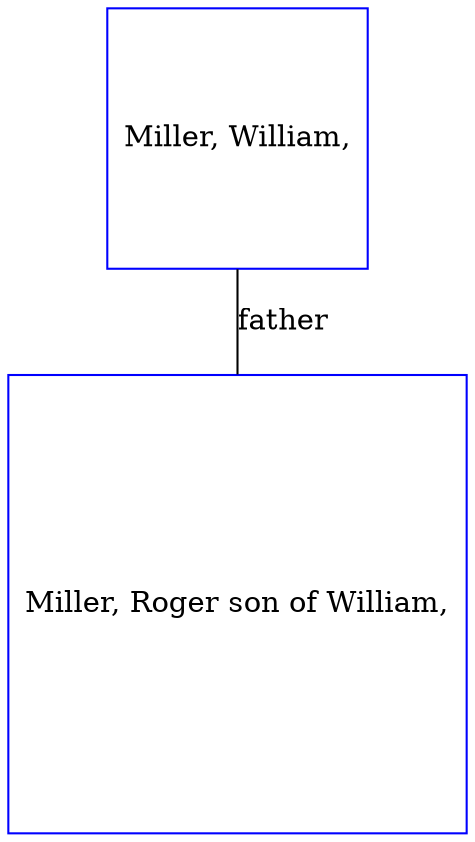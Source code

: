 digraph D {
    edge [dir=none];    node [shape=box];    "002596"   [label="Miller, Roger son of William,", shape=box, regular=1, color="blue"] ;
"002598"   [label="Miller, William,", shape=box, regular=1, color="blue"] ;
002598->002596 [label="father",arrowsize=0.0]; 
}